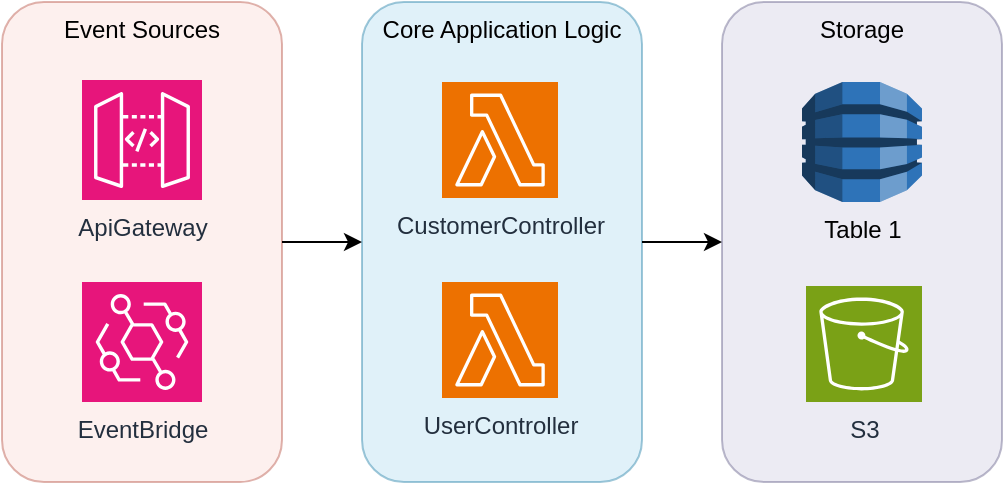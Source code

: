 <mxfile version="24.6.4" type="device">
  <diagram name="Page-1" id="8Bo6FjD63qVMCTWu05zc">
    <mxGraphModel dx="830" dy="478" grid="0" gridSize="10" guides="1" tooltips="1" connect="1" arrows="1" fold="1" page="1" pageScale="1" pageWidth="827" pageHeight="1169" background="#ffffff" math="0" shadow="0">
      <root>
        <mxCell id="0" />
        <mxCell id="1" parent="0" />
        <mxCell id="BZMkCy5sEHN_7fDmRb9R-5" value="&lt;font color=&quot;#000000&quot;&gt;Storage&lt;/font&gt;" style="rounded=1;whiteSpace=wrap;html=1;fillColor=#d0cee2;strokeColor=#56517e;align=center;verticalAlign=top;fillStyle=auto;opacity=40;" parent="1" vertex="1">
          <mxGeometry x="505" y="212" width="140" height="240" as="geometry" />
        </mxCell>
        <mxCell id="BZMkCy5sEHN_7fDmRb9R-1" value="&lt;font color=&quot;#000000&quot;&gt;Core Application Logic&lt;/font&gt;" style="rounded=1;whiteSpace=wrap;html=1;fillColor=#b1ddf0;strokeColor=#10739e;align=center;verticalAlign=top;fillStyle=auto;opacity=40;" parent="1" vertex="1">
          <mxGeometry x="325" y="212" width="140" height="240" as="geometry" />
        </mxCell>
        <mxCell id="BZMkCy5sEHN_7fDmRb9R-13" value="&lt;font color=&quot;#000000&quot;&gt;Event Sources&lt;/font&gt;" style="rounded=1;whiteSpace=wrap;html=1;fillColor=#fad9d5;strokeColor=#ae4132;align=center;verticalAlign=top;fillStyle=auto;opacity=40;" parent="1" vertex="1">
          <mxGeometry x="145" y="212" width="140" height="240" as="geometry" />
        </mxCell>
        <mxCell id="8w1qS8qJwDrwPEKdVZuc-6" style="edgeStyle=orthogonalEdgeStyle;rounded=0;orthogonalLoop=1;jettySize=auto;html=1;exitX=1;exitY=0.5;exitDx=0;exitDy=0;strokeColor=#000000;" parent="1" source="BZMkCy5sEHN_7fDmRb9R-1" target="BZMkCy5sEHN_7fDmRb9R-5" edge="1">
          <mxGeometry relative="1" as="geometry" />
        </mxCell>
        <mxCell id="BZMkCy5sEHN_7fDmRb9R-8" value="&lt;font color=&quot;#000000&quot;&gt;Table 1&lt;/font&gt;" style="outlineConnect=0;dashed=0;verticalLabelPosition=bottom;verticalAlign=top;align=center;html=1;shape=mxgraph.aws3.dynamo_db;fillColor=#2E73B8;gradientColor=none;" parent="1" vertex="1">
          <mxGeometry x="545" y="252" width="60" height="60" as="geometry" />
        </mxCell>
        <mxCell id="BZMkCy5sEHN_7fDmRb9R-10" style="edgeStyle=orthogonalEdgeStyle;rounded=0;orthogonalLoop=1;jettySize=auto;html=1;exitX=0.5;exitY=1;exitDx=0;exitDy=0;" parent="1" source="BZMkCy5sEHN_7fDmRb9R-5" target="BZMkCy5sEHN_7fDmRb9R-5" edge="1">
          <mxGeometry relative="1" as="geometry" />
        </mxCell>
        <mxCell id="BZMkCy5sEHN_7fDmRb9R-11" style="edgeStyle=orthogonalEdgeStyle;rounded=0;orthogonalLoop=1;jettySize=auto;html=1;exitX=0.5;exitY=1;exitDx=0;exitDy=0;" parent="1" source="BZMkCy5sEHN_7fDmRb9R-5" target="BZMkCy5sEHN_7fDmRb9R-5" edge="1">
          <mxGeometry relative="1" as="geometry" />
        </mxCell>
        <mxCell id="BZMkCy5sEHN_7fDmRb9R-12" style="edgeStyle=orthogonalEdgeStyle;rounded=0;orthogonalLoop=1;jettySize=auto;html=1;exitX=0.5;exitY=1;exitDx=0;exitDy=0;" parent="1" source="BZMkCy5sEHN_7fDmRb9R-5" target="BZMkCy5sEHN_7fDmRb9R-5" edge="1">
          <mxGeometry relative="1" as="geometry" />
        </mxCell>
        <mxCell id="8w1qS8qJwDrwPEKdVZuc-4" style="edgeStyle=orthogonalEdgeStyle;rounded=0;orthogonalLoop=1;jettySize=auto;html=1;exitX=1;exitY=0.5;exitDx=0;exitDy=0;entryX=0;entryY=0.5;entryDx=0;entryDy=0;strokeColor=#000000;" parent="1" source="BZMkCy5sEHN_7fDmRb9R-13" target="BZMkCy5sEHN_7fDmRb9R-1" edge="1">
          <mxGeometry relative="1" as="geometry" />
        </mxCell>
        <mxCell id="BZMkCy5sEHN_7fDmRb9R-16" value="ApiGateway" style="sketch=0;points=[[0,0,0],[0.25,0,0],[0.5,0,0],[0.75,0,0],[1,0,0],[0,1,0],[0.25,1,0],[0.5,1,0],[0.75,1,0],[1,1,0],[0,0.25,0],[0,0.5,0],[0,0.75,0],[1,0.25,0],[1,0.5,0],[1,0.75,0]];outlineConnect=0;fontColor=#232F3E;fillColor=#E7157B;strokeColor=#ffffff;dashed=0;verticalLabelPosition=bottom;verticalAlign=top;align=center;html=1;fontSize=12;fontStyle=0;aspect=fixed;shape=mxgraph.aws4.resourceIcon;resIcon=mxgraph.aws4.api_gateway;" parent="1" vertex="1">
          <mxGeometry x="185" y="251" width="60" height="60" as="geometry" />
        </mxCell>
        <mxCell id="8w1qS8qJwDrwPEKdVZuc-1" value="EventBridge" style="sketch=0;points=[[0,0,0],[0.25,0,0],[0.5,0,0],[0.75,0,0],[1,0,0],[0,1,0],[0.25,1,0],[0.5,1,0],[0.75,1,0],[1,1,0],[0,0.25,0],[0,0.5,0],[0,0.75,0],[1,0.25,0],[1,0.5,0],[1,0.75,0]];outlineConnect=0;fontColor=#232F3E;fillColor=#E7157B;strokeColor=#ffffff;dashed=0;verticalLabelPosition=bottom;verticalAlign=top;align=center;html=1;fontSize=12;fontStyle=0;aspect=fixed;shape=mxgraph.aws4.resourceIcon;resIcon=mxgraph.aws4.eventbridge;" parent="1" vertex="1">
          <mxGeometry x="185" y="352" width="60" height="60" as="geometry" />
        </mxCell>
        <mxCell id="BZMkCy5sEHN_7fDmRb9R-4" value="CustomerController" style="sketch=0;points=[[0,0,0],[0.25,0,0],[0.5,0,0],[0.75,0,0],[1,0,0],[0,1,0],[0.25,1,0],[0.5,1,0],[0.75,1,0],[1,1,0],[0,0.25,0],[0,0.5,0],[0,0.75,0],[1,0.25,0],[1,0.5,0],[1,0.75,0]];outlineConnect=0;fontColor=#232F3E;fillColor=#ED7100;strokeColor=#ffffff;dashed=0;verticalLabelPosition=bottom;verticalAlign=top;align=center;html=1;fontSize=12;fontStyle=0;aspect=fixed;shape=mxgraph.aws4.resourceIcon;resIcon=mxgraph.aws4.lambda;" parent="1" vertex="1">
          <mxGeometry x="365" y="252" width="58" height="58" as="geometry" />
        </mxCell>
        <mxCell id="BZMkCy5sEHN_7fDmRb9R-17" value="S3" style="sketch=0;points=[[0,0,0],[0.25,0,0],[0.5,0,0],[0.75,0,0],[1,0,0],[0,1,0],[0.25,1,0],[0.5,1,0],[0.75,1,0],[1,1,0],[0,0.25,0],[0,0.5,0],[0,0.75,0],[1,0.25,0],[1,0.5,0],[1,0.75,0]];outlineConnect=0;fontColor=#232F3E;fillColor=#7AA116;strokeColor=#ffffff;dashed=0;verticalLabelPosition=bottom;verticalAlign=top;align=center;html=1;fontSize=12;fontStyle=0;aspect=fixed;shape=mxgraph.aws4.resourceIcon;resIcon=mxgraph.aws4.s3;" parent="1" vertex="1">
          <mxGeometry x="547" y="354" width="58" height="58" as="geometry" />
        </mxCell>
        <mxCell id="BZMkCy5sEHN_7fDmRb9R-3" value="UserController" style="sketch=0;points=[[0,0,0],[0.25,0,0],[0.5,0,0],[0.75,0,0],[1,0,0],[0,1,0],[0.25,1,0],[0.5,1,0],[0.75,1,0],[1,1,0],[0,0.25,0],[0,0.5,0],[0,0.75,0],[1,0.25,0],[1,0.5,0],[1,0.75,0]];outlineConnect=0;fontColor=#232F3E;fillColor=#ED7100;strokeColor=#ffffff;dashed=0;verticalLabelPosition=bottom;verticalAlign=top;align=center;html=1;fontSize=12;fontStyle=0;aspect=fixed;shape=mxgraph.aws4.resourceIcon;resIcon=mxgraph.aws4.lambda;" parent="1" vertex="1">
          <mxGeometry x="365" y="352" width="58" height="58" as="geometry" />
        </mxCell>
      </root>
    </mxGraphModel>
  </diagram>
</mxfile>
